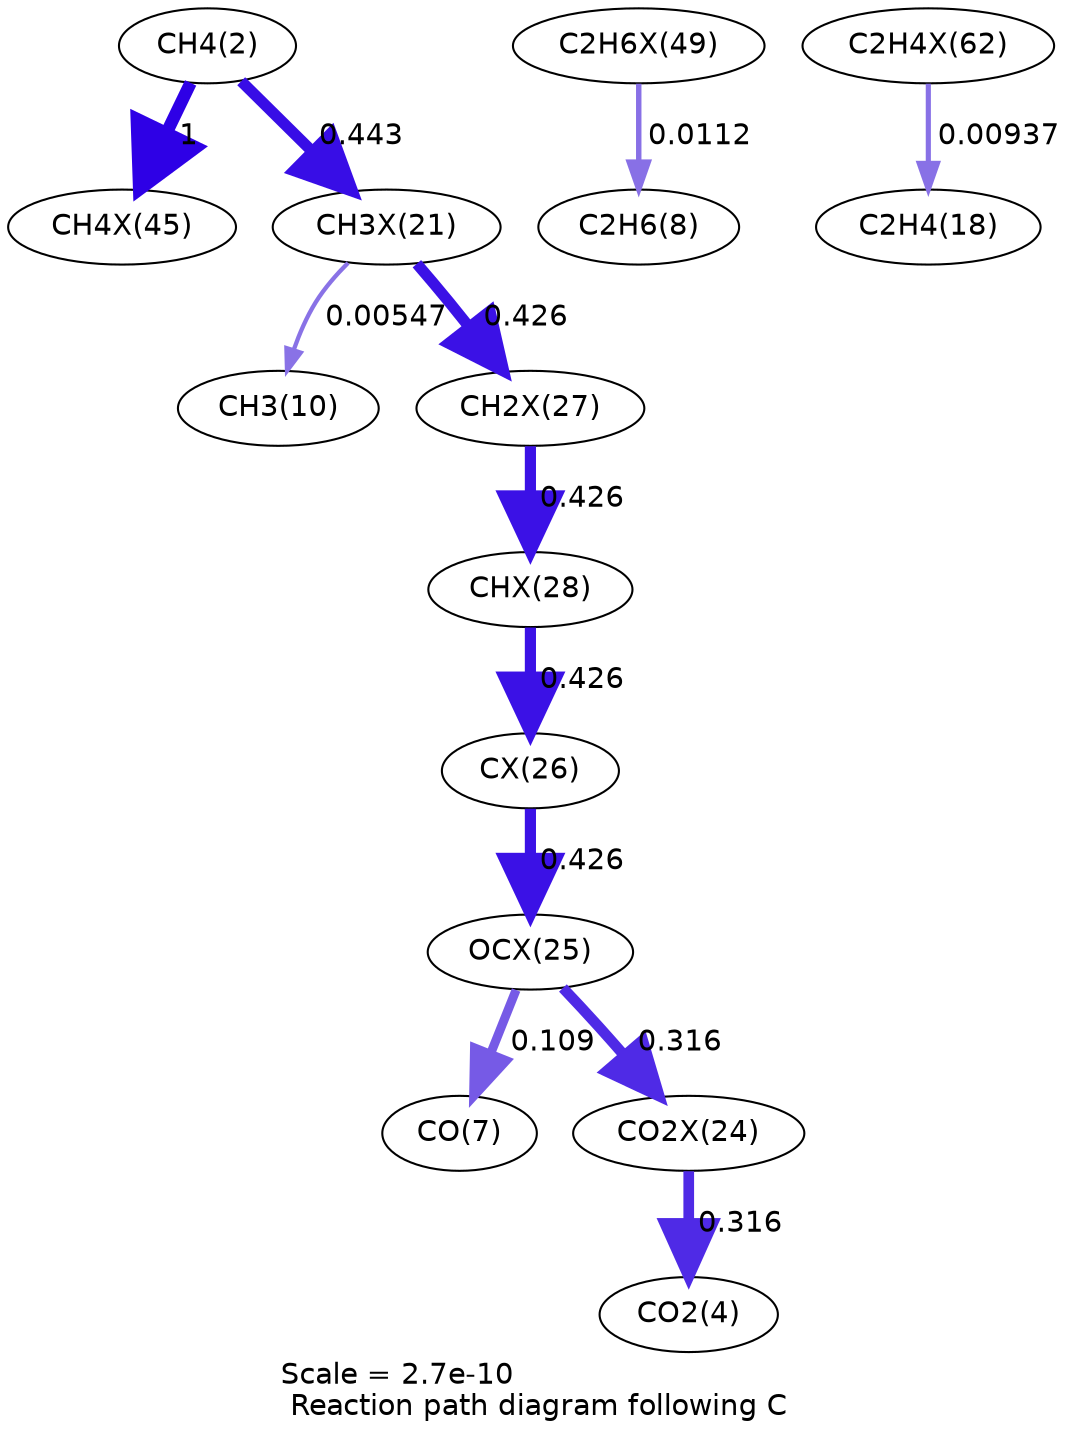 digraph reaction_paths {
center=1;
s4 -> s35[fontname="Helvetica", penwidth=6, arrowsize=3, color="0.7, 1.5, 0.9"
, label=" 1"];
s4 -> s27[fontname="Helvetica", penwidth=5.39, arrowsize=2.69, color="0.7, 0.943, 0.9"
, label=" 0.443"];
s38 -> s10[fontname="Helvetica", penwidth=2.61, arrowsize=1.3, color="0.7, 0.511, 0.9"
, label=" 0.0112"];
s27 -> s12[fontname="Helvetica", penwidth=2.07, arrowsize=1.03, color="0.7, 0.505, 0.9"
, label=" 0.00547"];
s27 -> s33[fontname="Helvetica", penwidth=5.36, arrowsize=2.68, color="0.7, 0.926, 0.9"
, label=" 0.426"];
s33 -> s34[fontname="Helvetica", penwidth=5.36, arrowsize=2.68, color="0.7, 0.926, 0.9"
, label=" 0.426"];
s34 -> s32[fontname="Helvetica", penwidth=5.36, arrowsize=2.68, color="0.7, 0.926, 0.9"
, label=" 0.426"];
s32 -> s31[fontname="Helvetica", penwidth=5.36, arrowsize=2.68, color="0.7, 0.926, 0.9"
, label=" 0.426"];
s31 -> s9[fontname="Helvetica", penwidth=4.33, arrowsize=2.16, color="0.7, 0.609, 0.9"
, label=" 0.109"];
s31 -> s30[fontname="Helvetica", penwidth=5.13, arrowsize=2.56, color="0.7, 0.816, 0.9"
, label=" 0.316"];
s30 -> s6[fontname="Helvetica", penwidth=5.13, arrowsize=2.56, color="0.7, 0.816, 0.9"
, label=" 0.316"];
s40 -> s20[fontname="Helvetica", penwidth=2.47, arrowsize=1.24, color="0.7, 0.509, 0.9"
, label=" 0.00937"];
s4 [ fontname="Helvetica", label="CH4(2)"];
s6 [ fontname="Helvetica", label="CO2(4)"];
s9 [ fontname="Helvetica", label="CO(7)"];
s10 [ fontname="Helvetica", label="C2H6(8)"];
s12 [ fontname="Helvetica", label="CH3(10)"];
s20 [ fontname="Helvetica", label="C2H4(18)"];
s27 [ fontname="Helvetica", label="CH3X(21)"];
s30 [ fontname="Helvetica", label="CO2X(24)"];
s31 [ fontname="Helvetica", label="OCX(25)"];
s32 [ fontname="Helvetica", label="CX(26)"];
s33 [ fontname="Helvetica", label="CH2X(27)"];
s34 [ fontname="Helvetica", label="CHX(28)"];
s35 [ fontname="Helvetica", label="CH4X(45)"];
s38 [ fontname="Helvetica", label="C2H6X(49)"];
s40 [ fontname="Helvetica", label="C2H4X(62)"];
 label = "Scale = 2.7e-10\l Reaction path diagram following C";
 fontname = "Helvetica";
}
